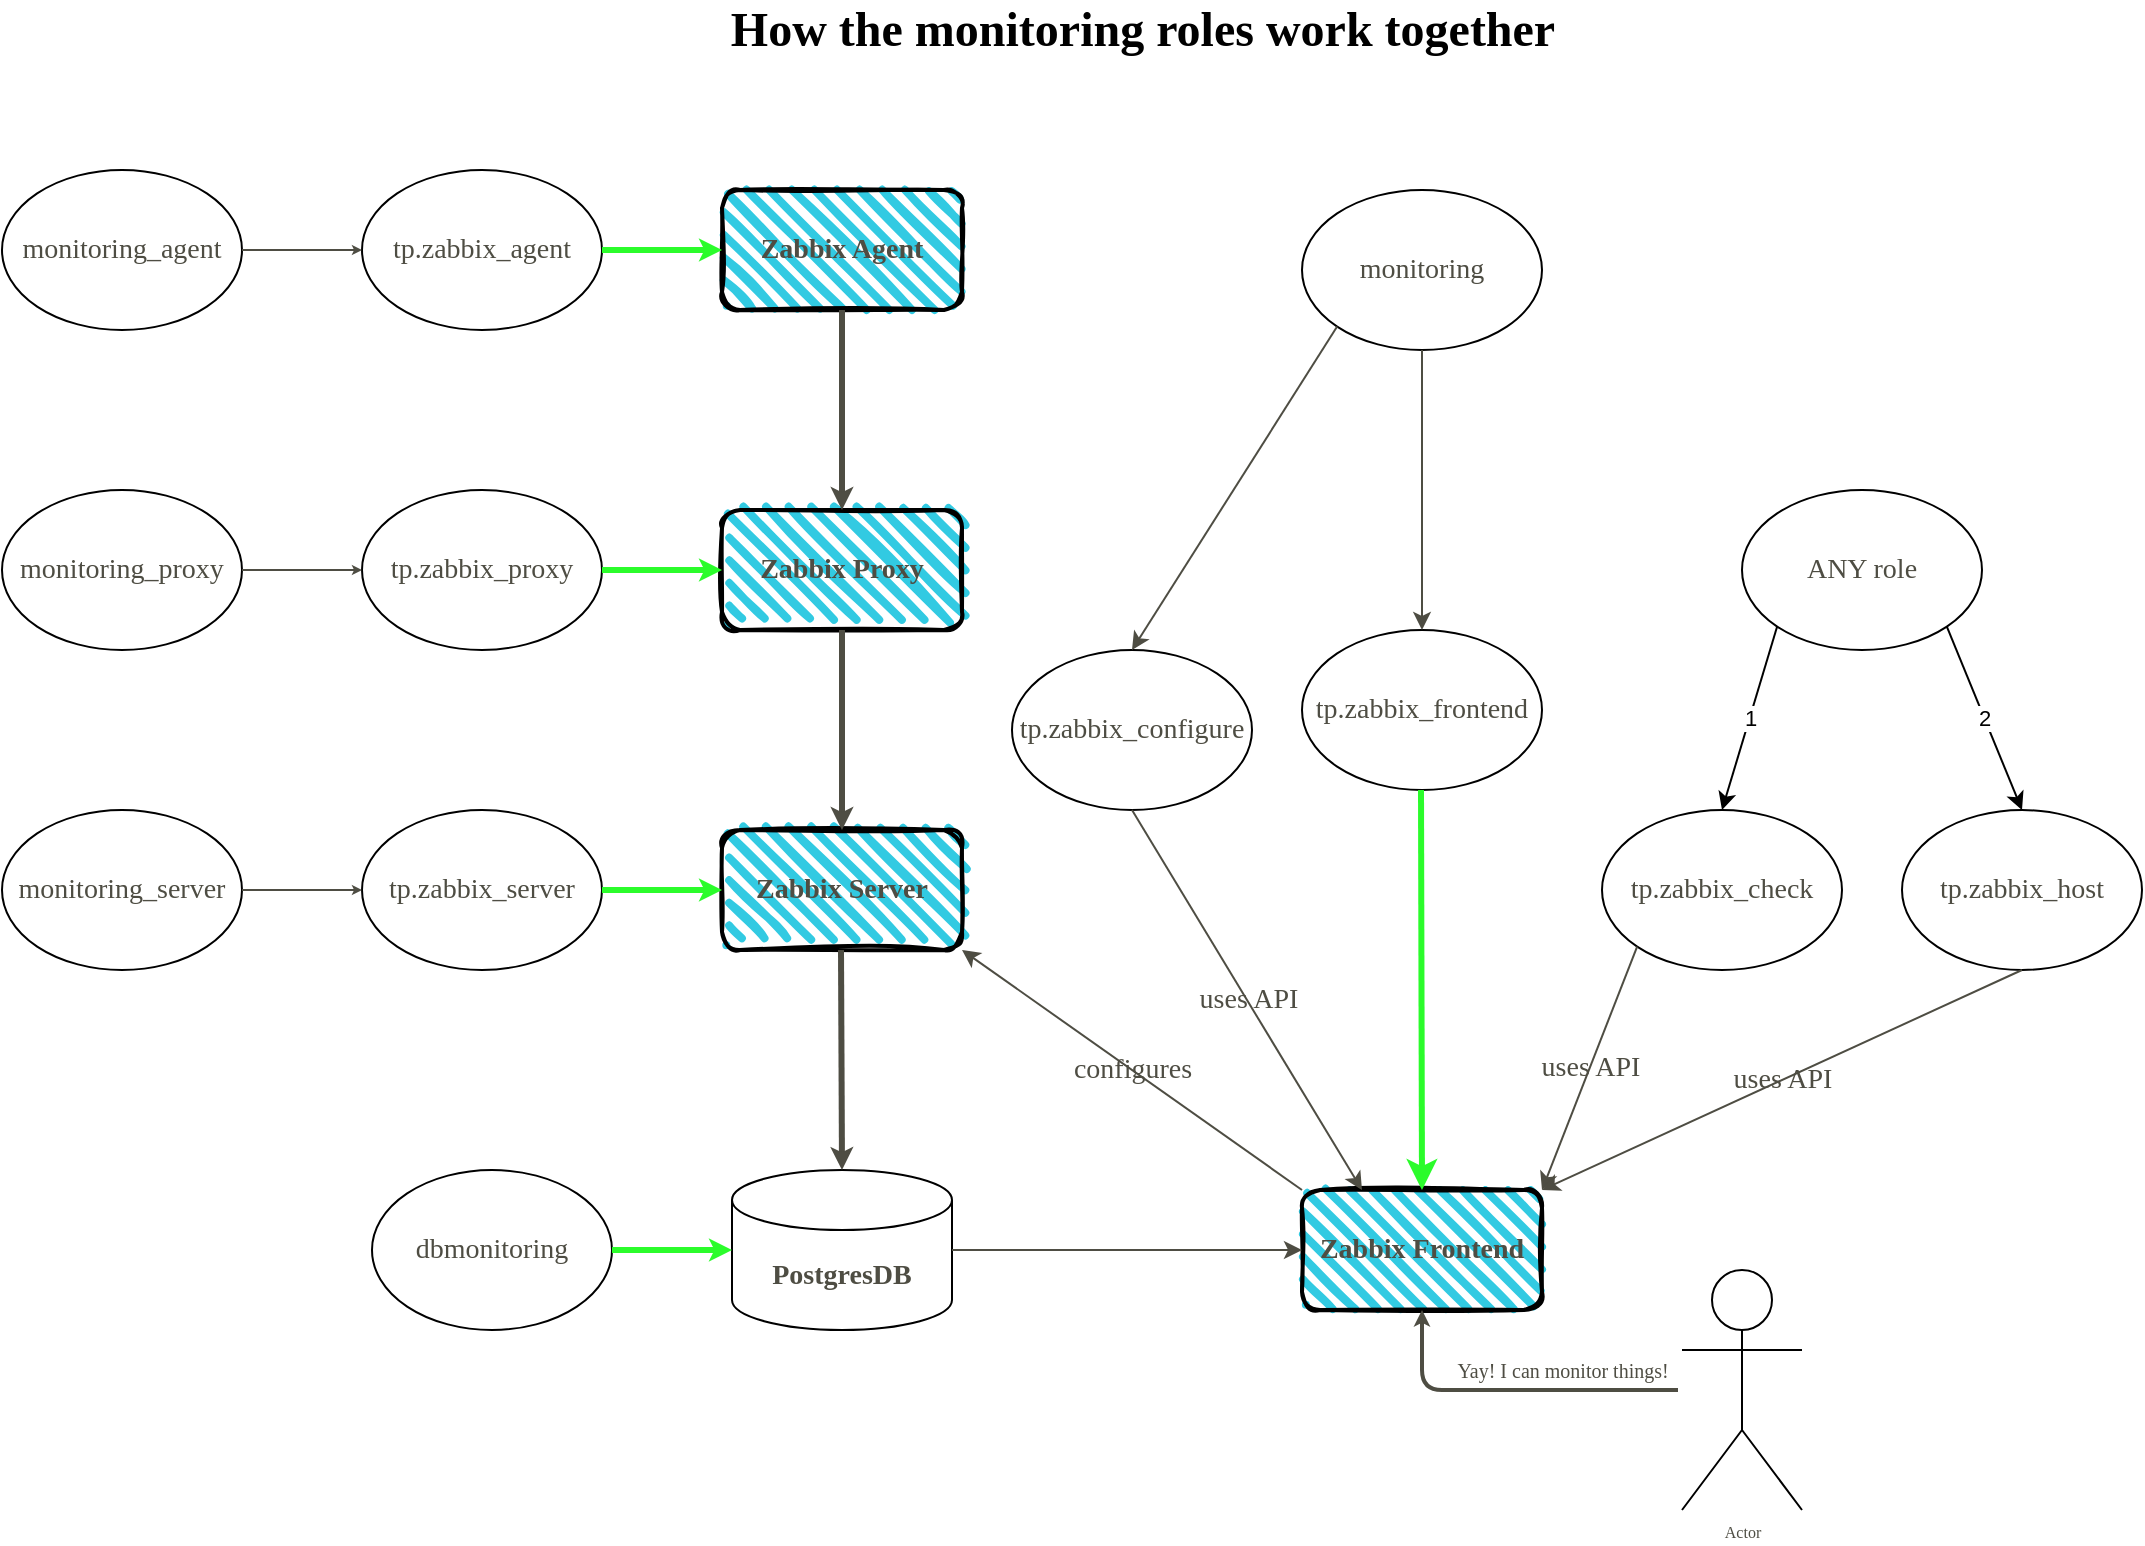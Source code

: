 <mxfile version="20.6.2" type="device"><diagram id="yYqeJEkYLHaIFcyiUxDN" name="Seite-1"><mxGraphModel dx="1422" dy="868" grid="1" gridSize="10" guides="1" tooltips="1" connect="1" arrows="1" fold="1" page="1" pageScale="1" pageWidth="1169" pageHeight="827" math="0" shadow="0"><root><mxCell id="0"/><mxCell id="1" parent="0"/><mxCell id="l1eBcKPh54AjPHMuR425-1" value="&lt;font style=&quot;font-size: 14px&quot;&gt;&lt;b&gt;PostgresDB&lt;/b&gt;&lt;/font&gt;" style="shape=cylinder3;whiteSpace=wrap;html=1;boundedLbl=1;backgroundOutline=1;size=15;fontFamily=Calibri;fontSize=8;fontColor=#4E4D43;fillColor=none;align=center;" parent="1" vertex="1"><mxGeometry x="445" y="620" width="110" height="80" as="geometry"/></mxCell><mxCell id="l1eBcKPh54AjPHMuR425-2" value="&lt;b&gt;&lt;font style=&quot;font-size: 14px&quot;&gt;Zabbix Server&lt;/font&gt;&lt;/b&gt;" style="rounded=1;whiteSpace=wrap;html=1;strokeWidth=2;fillWeight=4;hachureGap=8;hachureAngle=45;sketch=1;fontFamily=Calibri;fontSize=8;fontColor=#4E4D43;fillColor=#32CAE2;" parent="1" vertex="1"><mxGeometry x="440" y="450" width="120" height="60" as="geometry"/></mxCell><mxCell id="l1eBcKPh54AjPHMuR425-3" value="&lt;b&gt;&lt;font style=&quot;font-size: 14px&quot;&gt;Zabbix Proxy&lt;/font&gt;&lt;/b&gt;" style="rounded=1;whiteSpace=wrap;html=1;strokeWidth=2;fillWeight=4;hachureGap=8;hachureAngle=45;sketch=1;fontFamily=Calibri;fontSize=8;fontColor=#4E4D43;fillColor=#32CAE2;glass=0;shadow=0;" parent="1" vertex="1"><mxGeometry x="440" y="290" width="120" height="60" as="geometry"/></mxCell><mxCell id="l1eBcKPh54AjPHMuR425-4" value="&lt;b&gt;&lt;font style=&quot;font-size: 14px&quot;&gt;Zabbix Frontend&lt;br&gt;&lt;/font&gt;&lt;/b&gt;" style="rounded=1;whiteSpace=wrap;html=1;strokeWidth=2;fillWeight=4;hachureGap=8;hachureAngle=45;sketch=1;fontFamily=Calibri;fontSize=8;fontColor=#4E4D43;fillColor=#32CAE2;align=center;" parent="1" vertex="1"><mxGeometry x="730" y="630" width="120" height="60" as="geometry"/></mxCell><mxCell id="l1eBcKPh54AjPHMuR425-5" value="&lt;b&gt;&lt;font style=&quot;font-size: 14px&quot;&gt;Zabbix Agent&lt;/font&gt;&lt;/b&gt;" style="rounded=1;whiteSpace=wrap;html=1;strokeWidth=2;fillWeight=4;hachureGap=8;hachureAngle=45;sketch=1;fontFamily=Calibri;fontSize=8;fontColor=#4E4D43;fillColor=#32CAE2;" parent="1" vertex="1"><mxGeometry x="440" y="130" width="120" height="60" as="geometry"/></mxCell><mxCell id="l1eBcKPh54AjPHMuR425-6" value="" style="endArrow=classic;html=1;labelBackgroundColor=none;fontFamily=Calibri;fontSize=8;fontColor=#4E4D43;endSize=2;sourcePerimeterSpacing=2;targetPerimeterSpacing=2;strokeColor=#4E4D43;strokeWidth=3;entryX=0.5;entryY=0;entryDx=0;entryDy=0;exitX=0.5;exitY=1;exitDx=0;exitDy=0;endFill=1;" parent="1" source="l1eBcKPh54AjPHMuR425-5" target="l1eBcKPh54AjPHMuR425-3" edge="1"><mxGeometry width="50" height="50" relative="1" as="geometry"><mxPoint x="480" y="380" as="sourcePoint"/><mxPoint x="530" y="330" as="targetPoint"/></mxGeometry></mxCell><mxCell id="l1eBcKPh54AjPHMuR425-7" value="" style="endArrow=classic;html=1;labelBackgroundColor=none;fontFamily=Calibri;fontSize=8;fontColor=#4E4D43;endSize=2;sourcePerimeterSpacing=2;targetPerimeterSpacing=2;strokeColor=#4E4D43;strokeWidth=3;entryX=0.5;entryY=0;entryDx=0;entryDy=0;exitX=0.5;exitY=1;exitDx=0;exitDy=0;" parent="1" source="l1eBcKPh54AjPHMuR425-3" target="l1eBcKPh54AjPHMuR425-2" edge="1"><mxGeometry width="50" height="50" relative="1" as="geometry"><mxPoint x="480" y="380" as="sourcePoint"/><mxPoint x="530" y="330" as="targetPoint"/></mxGeometry></mxCell><mxCell id="l1eBcKPh54AjPHMuR425-9" value="" style="endArrow=none;html=1;labelBackgroundColor=none;fontFamily=Calibri;fontSize=8;fontColor=#4E4D43;endSize=2;sourcePerimeterSpacing=2;targetPerimeterSpacing=2;strokeColor=#4E4D43;strokeWidth=1;entryX=1;entryY=0.5;entryDx=0;entryDy=0;entryPerimeter=0;exitX=0;exitY=0.5;exitDx=0;exitDy=0;startArrow=classic;startFill=1;endFill=0;" parent="1" source="l1eBcKPh54AjPHMuR425-4" target="l1eBcKPh54AjPHMuR425-1" edge="1"><mxGeometry width="50" height="50" relative="1" as="geometry"><mxPoint x="510" y="520" as="sourcePoint"/><mxPoint x="510" y="630" as="targetPoint"/></mxGeometry></mxCell><mxCell id="l1eBcKPh54AjPHMuR425-10" value="&lt;font style=&quot;font-size: 14px&quot;&gt;tp.zabbix_agent&lt;/font&gt;" style="ellipse;whiteSpace=wrap;html=1;fontFamily=Calibri;fontSize=8;fontColor=#4E4D43;fillColor=none;" parent="1" vertex="1"><mxGeometry x="260" y="120" width="120" height="80" as="geometry"/></mxCell><mxCell id="l1eBcKPh54AjPHMuR425-11" value="&lt;font style=&quot;font-size: 14px&quot;&gt;monitoring_agent&lt;/font&gt;" style="ellipse;whiteSpace=wrap;html=1;fontFamily=Calibri;fontSize=8;fontColor=#4E4D43;fillColor=none;" parent="1" vertex="1"><mxGeometry x="80" y="120" width="120" height="80" as="geometry"/></mxCell><mxCell id="l1eBcKPh54AjPHMuR425-14" value="" style="endArrow=classic;html=1;labelBackgroundColor=none;fontFamily=Calibri;fontSize=8;fontColor=#4E4D43;endSize=2;sourcePerimeterSpacing=2;targetPerimeterSpacing=2;strokeColor=#4E4D43;strokeWidth=1;exitX=1;exitY=0.5;exitDx=0;exitDy=0;" parent="1" source="l1eBcKPh54AjPHMuR425-11" edge="1"><mxGeometry width="50" height="50" relative="1" as="geometry"><mxPoint x="30" y="170" as="sourcePoint"/><mxPoint x="260" y="160" as="targetPoint"/></mxGeometry></mxCell><mxCell id="l1eBcKPh54AjPHMuR425-15" value="" style="endArrow=classic;html=1;labelBackgroundColor=none;fontFamily=Calibri;fontSize=8;fontColor=#4E4D43;endSize=2;sourcePerimeterSpacing=2;targetPerimeterSpacing=2;strokeWidth=3;exitX=1;exitY=0.5;exitDx=0;exitDy=0;entryX=0;entryY=0.5;entryDx=0;entryDy=0;strokeColor=#2BFC2B;" parent="1" source="l1eBcKPh54AjPHMuR425-10" target="l1eBcKPh54AjPHMuR425-5" edge="1"><mxGeometry width="50" height="50" relative="1" as="geometry"><mxPoint x="40" y="180" as="sourcePoint"/><mxPoint x="100" y="180" as="targetPoint"/></mxGeometry></mxCell><mxCell id="l1eBcKPh54AjPHMuR425-16" value="&lt;span style=&quot;font-size: 14px&quot;&gt;monitoring&lt;/span&gt;" style="ellipse;whiteSpace=wrap;html=1;fontFamily=Calibri;fontSize=8;fontColor=#4E4D43;fillColor=none;" parent="1" vertex="1"><mxGeometry x="730" y="130" width="120" height="80" as="geometry"/></mxCell><mxCell id="l1eBcKPh54AjPHMuR425-17" value="&lt;span style=&quot;font-size: 14px&quot;&gt;tp.zabbix_frontend&lt;/span&gt;" style="ellipse;whiteSpace=wrap;html=1;fontFamily=Calibri;fontSize=8;fontColor=#4E4D43;fillColor=none;" parent="1" vertex="1"><mxGeometry x="730" y="350" width="120" height="80" as="geometry"/></mxCell><mxCell id="l1eBcKPh54AjPHMuR425-18" value="&lt;span style=&quot;font-size: 14px&quot;&gt;tp.zabbix_configure&lt;/span&gt;" style="ellipse;whiteSpace=wrap;html=1;fontFamily=Calibri;fontSize=8;fontColor=#4E4D43;fillColor=none;" parent="1" vertex="1"><mxGeometry x="585" y="360" width="120" height="80" as="geometry"/></mxCell><mxCell id="l1eBcKPh54AjPHMuR425-22" value="" style="endArrow=none;html=1;labelBackgroundColor=none;fontFamily=Calibri;fontSize=8;fontColor=#4E4D43;endSize=2;sourcePerimeterSpacing=2;targetPerimeterSpacing=2;strokeColor=#4E4D43;strokeWidth=1;entryX=0.5;entryY=1;entryDx=0;entryDy=0;exitX=0.5;exitY=0;exitDx=0;exitDy=0;endFill=0;startArrow=classic;startFill=1;" parent="1" source="l1eBcKPh54AjPHMuR425-17" target="l1eBcKPh54AjPHMuR425-16" edge="1"><mxGeometry width="50" height="50" relative="1" as="geometry"><mxPoint x="350" y="420" as="sourcePoint"/><mxPoint x="400" y="370" as="targetPoint"/></mxGeometry></mxCell><mxCell id="l1eBcKPh54AjPHMuR425-23" value="" style="endArrow=none;html=1;labelBackgroundColor=none;fontFamily=Calibri;fontSize=8;fontColor=#4E4D43;endSize=2;sourcePerimeterSpacing=2;targetPerimeterSpacing=2;strokeColor=#4E4D43;strokeWidth=1;entryX=0;entryY=1;entryDx=0;entryDy=0;exitX=0.5;exitY=0;exitDx=0;exitDy=0;endFill=0;startArrow=classic;startFill=1;" parent="1" source="l1eBcKPh54AjPHMuR425-18" target="l1eBcKPh54AjPHMuR425-16" edge="1"><mxGeometry width="50" height="50" relative="1" as="geometry"><mxPoint x="800" y="360" as="sourcePoint"/><mxPoint x="800" y="220" as="targetPoint"/></mxGeometry></mxCell><mxCell id="l1eBcKPh54AjPHMuR425-24" value="" style="endArrow=none;html=1;labelBackgroundColor=none;fontFamily=Calibri;fontSize=8;fontColor=#4E4D43;endSize=2;sourcePerimeterSpacing=2;targetPerimeterSpacing=2;strokeWidth=3;entryX=0.5;entryY=1;entryDx=0;entryDy=0;exitX=0.5;exitY=0;exitDx=0;exitDy=0;endFill=0;startArrow=classic;startFill=1;strokeColor=#2BFC2B;" parent="1" source="l1eBcKPh54AjPHMuR425-4" edge="1"><mxGeometry width="50" height="50" relative="1" as="geometry"><mxPoint x="789.5" y="570" as="sourcePoint"/><mxPoint x="789.5" y="430" as="targetPoint"/></mxGeometry></mxCell><mxCell id="l1eBcKPh54AjPHMuR425-30" value="&lt;font style=&quot;font-size: 14px&quot;&gt;tp.zabbix_proxy&lt;/font&gt;" style="ellipse;whiteSpace=wrap;html=1;fontFamily=Calibri;fontSize=8;fontColor=#4E4D43;fillColor=none;" parent="1" vertex="1"><mxGeometry x="260" y="280" width="120" height="80" as="geometry"/></mxCell><mxCell id="l1eBcKPh54AjPHMuR425-31" value="&lt;font style=&quot;font-size: 14px&quot;&gt;monitoring_proxy&lt;/font&gt;" style="ellipse;whiteSpace=wrap;html=1;fontFamily=Calibri;fontSize=8;fontColor=#4E4D43;fillColor=none;" parent="1" vertex="1"><mxGeometry x="80" y="280" width="120" height="80" as="geometry"/></mxCell><mxCell id="l1eBcKPh54AjPHMuR425-32" value="" style="endArrow=classic;html=1;labelBackgroundColor=none;fontFamily=Calibri;fontSize=8;fontColor=#4E4D43;endSize=2;sourcePerimeterSpacing=2;targetPerimeterSpacing=2;strokeColor=#4E4D43;strokeWidth=1;exitX=1;exitY=0.5;exitDx=0;exitDy=0;" parent="1" source="l1eBcKPh54AjPHMuR425-31" edge="1"><mxGeometry width="50" height="50" relative="1" as="geometry"><mxPoint x="30" y="330" as="sourcePoint"/><mxPoint x="260" y="320" as="targetPoint"/></mxGeometry></mxCell><mxCell id="l1eBcKPh54AjPHMuR425-33" value="" style="endArrow=classic;html=1;labelBackgroundColor=none;fontFamily=Calibri;fontSize=8;fontColor=#4E4D43;endSize=2;sourcePerimeterSpacing=2;targetPerimeterSpacing=2;strokeWidth=3;exitX=1;exitY=0.5;exitDx=0;exitDy=0;entryX=0;entryY=0.5;entryDx=0;entryDy=0;strokeColor=#2BFC2B;" parent="1" source="l1eBcKPh54AjPHMuR425-30" edge="1"><mxGeometry width="50" height="50" relative="1" as="geometry"><mxPoint x="40" y="340" as="sourcePoint"/><mxPoint x="440" y="320" as="targetPoint"/></mxGeometry></mxCell><mxCell id="l1eBcKPh54AjPHMuR425-36" value="&lt;font style=&quot;font-size: 14px&quot;&gt;dbmonitoring&lt;/font&gt;" style="ellipse;whiteSpace=wrap;html=1;fontFamily=Calibri;fontSize=8;fontColor=#4E4D43;fillColor=none;" parent="1" vertex="1"><mxGeometry x="265" y="620" width="120" height="80" as="geometry"/></mxCell><mxCell id="l1eBcKPh54AjPHMuR425-37" value="" style="endArrow=classic;html=1;labelBackgroundColor=none;fontFamily=Calibri;fontSize=8;fontColor=#4E4D43;endSize=2;sourcePerimeterSpacing=2;targetPerimeterSpacing=2;strokeWidth=3;exitX=1;exitY=0.5;exitDx=0;exitDy=0;entryX=0;entryY=0.5;entryDx=0;entryDy=0;strokeColor=#2BFC2B;" parent="1" source="l1eBcKPh54AjPHMuR425-36" edge="1"><mxGeometry width="50" height="50" relative="1" as="geometry"><mxPoint x="45" y="680" as="sourcePoint"/><mxPoint x="445" y="660" as="targetPoint"/></mxGeometry></mxCell><mxCell id="l1eBcKPh54AjPHMuR425-49" value="&lt;font style=&quot;font-size: 14px&quot;&gt;tp.zabbix_server&lt;/font&gt;" style="ellipse;whiteSpace=wrap;html=1;fontFamily=Calibri;fontSize=8;fontColor=#4E4D43;fillColor=none;" parent="1" vertex="1"><mxGeometry x="260" y="440" width="120" height="80" as="geometry"/></mxCell><mxCell id="l1eBcKPh54AjPHMuR425-50" value="&lt;font style=&quot;font-size: 14px&quot;&gt;monitoring_server&lt;/font&gt;" style="ellipse;whiteSpace=wrap;html=1;fontFamily=Calibri;fontSize=8;fontColor=#4E4D43;fillColor=none;" parent="1" vertex="1"><mxGeometry x="80" y="440" width="120" height="80" as="geometry"/></mxCell><mxCell id="l1eBcKPh54AjPHMuR425-51" value="" style="endArrow=classic;html=1;labelBackgroundColor=none;fontFamily=Calibri;fontSize=8;fontColor=#4E4D43;endSize=2;sourcePerimeterSpacing=2;targetPerimeterSpacing=2;strokeColor=#4E4D43;strokeWidth=1;exitX=1;exitY=0.5;exitDx=0;exitDy=0;" parent="1" source="l1eBcKPh54AjPHMuR425-50" edge="1"><mxGeometry width="50" height="50" relative="1" as="geometry"><mxPoint x="30" y="490" as="sourcePoint"/><mxPoint x="260" y="480" as="targetPoint"/></mxGeometry></mxCell><mxCell id="l1eBcKPh54AjPHMuR425-52" value="" style="endArrow=classic;html=1;labelBackgroundColor=none;fontFamily=Calibri;fontSize=8;fontColor=#4E4D43;endSize=2;sourcePerimeterSpacing=2;targetPerimeterSpacing=2;strokeWidth=3;exitX=1;exitY=0.5;exitDx=0;exitDy=0;entryX=0;entryY=0.5;entryDx=0;entryDy=0;strokeColor=#2BFC2B;" parent="1" source="l1eBcKPh54AjPHMuR425-49" edge="1"><mxGeometry width="50" height="50" relative="1" as="geometry"><mxPoint x="40" y="500" as="sourcePoint"/><mxPoint x="440" y="480" as="targetPoint"/></mxGeometry></mxCell><mxCell id="l1eBcKPh54AjPHMuR425-60" value="&lt;font style=&quot;font-size: 14px&quot;&gt;uses API&lt;/font&gt;" style="endArrow=none;html=1;labelBackgroundColor=none;fontFamily=Calibri;fontSize=8;fontColor=#4E4D43;endSize=2;sourcePerimeterSpacing=2;targetPerimeterSpacing=2;strokeColor=#4E4D43;strokeWidth=1;exitX=0.25;exitY=0;exitDx=0;exitDy=0;endFill=0;startArrow=classic;startFill=1;rounded=0;entryX=0.5;entryY=1;entryDx=0;entryDy=0;" parent="1" source="l1eBcKPh54AjPHMuR425-4" edge="1" target="l1eBcKPh54AjPHMuR425-18"><mxGeometry width="50" height="50" relative="1" as="geometry"><mxPoint x="800" y="360" as="sourcePoint"/><mxPoint x="930" y="430" as="targetPoint"/></mxGeometry></mxCell><mxCell id="l1eBcKPh54AjPHMuR425-61" value="&lt;font style=&quot;font-size: 14px&quot;&gt;configures&lt;/font&gt;" style="endArrow=none;html=1;labelBackgroundColor=none;fontFamily=Calibri;fontSize=8;fontColor=#4E4D43;endSize=2;sourcePerimeterSpacing=2;targetPerimeterSpacing=2;strokeColor=#4E4D43;strokeWidth=1;exitX=1;exitY=1;exitDx=0;exitDy=0;endFill=0;startArrow=classic;startFill=1;entryX=0;entryY=0;entryDx=0;entryDy=0;" parent="1" source="l1eBcKPh54AjPHMuR425-2" target="l1eBcKPh54AjPHMuR425-4" edge="1"><mxGeometry width="50" height="50" relative="1" as="geometry"><mxPoint x="830" y="640" as="sourcePoint"/><mxPoint x="940" y="440" as="targetPoint"/></mxGeometry></mxCell><mxCell id="l1eBcKPh54AjPHMuR425-62" value="" style="endArrow=classic;html=1;labelBackgroundColor=none;fontFamily=Calibri;fontSize=8;fontColor=#4E4D43;endSize=2;sourcePerimeterSpacing=2;targetPerimeterSpacing=2;strokeColor=#4E4D43;strokeWidth=3;entryX=0.5;entryY=0;entryDx=0;entryDy=0;exitX=0.5;exitY=1;exitDx=0;exitDy=0;entryPerimeter=0;" parent="1" target="l1eBcKPh54AjPHMuR425-1" edge="1"><mxGeometry width="50" height="50" relative="1" as="geometry"><mxPoint x="499.5" y="510" as="sourcePoint"/><mxPoint x="499.5" y="610" as="targetPoint"/></mxGeometry></mxCell><mxCell id="l1eBcKPh54AjPHMuR425-63" value="&lt;font size=&quot;1&quot; color=&quot;#000000&quot;&gt;&lt;b style=&quot;font-size: 24px&quot;&gt;How the monitoring roles work together&lt;/b&gt;&lt;/font&gt;" style="text;html=1;resizable=0;autosize=1;align=center;verticalAlign=middle;points=[];fillColor=none;strokeColor=none;rounded=0;fontFamily=Calibri;fontSize=8;fontColor=#4E4D43;" parent="1" vertex="1"><mxGeometry x="435" y="40" width="430" height="20" as="geometry"/></mxCell><mxCell id="l1eBcKPh54AjPHMuR425-64" value="Actor" style="shape=umlActor;verticalLabelPosition=bottom;verticalAlign=top;html=1;outlineConnect=0;fontFamily=Calibri;fontSize=8;fontColor=#4E4D43;fillColor=none;" parent="1" vertex="1"><mxGeometry x="920" y="670" width="60" height="120" as="geometry"/></mxCell><mxCell id="l1eBcKPh54AjPHMuR425-66" value="" style="endArrow=classic;html=1;labelBackgroundColor=none;fontFamily=Calibri;fontSize=8;fontColor=#4E4D43;endSize=2;sourcePerimeterSpacing=2;targetPerimeterSpacing=2;strokeColor=#4E4D43;strokeWidth=2;entryX=0.5;entryY=1;entryDx=0;entryDy=0;" parent="1" source="l1eBcKPh54AjPHMuR425-64" target="l1eBcKPh54AjPHMuR425-4" edge="1"><mxGeometry width="50" height="50" relative="1" as="geometry"><mxPoint x="910" y="750" as="sourcePoint"/><mxPoint x="930" y="560" as="targetPoint"/><Array as="points"><mxPoint x="790" y="730"/></Array></mxGeometry></mxCell><mxCell id="l1eBcKPh54AjPHMuR425-67" value="&lt;font style=&quot;font-size: 10px&quot;&gt;Yay! I can monitor things!&lt;/font&gt;" style="text;html=1;resizable=0;autosize=1;align=center;verticalAlign=middle;points=[];fillColor=none;strokeColor=none;rounded=0;fontFamily=Calibri;fontSize=8;fontColor=#4E4D43;" parent="1" vertex="1"><mxGeometry x="800" y="710" width="120" height="20" as="geometry"/></mxCell><mxCell id="WR2WMrdIUJ2AwIpH5zak-6" value="2" style="edgeStyle=none;rounded=0;orthogonalLoop=1;jettySize=auto;html=1;exitX=1;exitY=1;exitDx=0;exitDy=0;entryX=0.5;entryY=0;entryDx=0;entryDy=0;" edge="1" parent="1" source="WR2WMrdIUJ2AwIpH5zak-1" target="WR2WMrdIUJ2AwIpH5zak-3"><mxGeometry relative="1" as="geometry"/></mxCell><mxCell id="WR2WMrdIUJ2AwIpH5zak-10" value="1" style="edgeStyle=none;rounded=0;orthogonalLoop=1;jettySize=auto;html=1;exitX=0;exitY=1;exitDx=0;exitDy=0;entryX=0.5;entryY=0;entryDx=0;entryDy=0;" edge="1" parent="1" source="WR2WMrdIUJ2AwIpH5zak-1" target="WR2WMrdIUJ2AwIpH5zak-2"><mxGeometry relative="1" as="geometry"/></mxCell><mxCell id="WR2WMrdIUJ2AwIpH5zak-1" value="&lt;span style=&quot;font-size: 14px;&quot;&gt;ANY role&lt;br&gt;&lt;/span&gt;" style="ellipse;whiteSpace=wrap;html=1;fontFamily=Calibri;fontSize=8;fontColor=#4E4D43;fillColor=none;" vertex="1" parent="1"><mxGeometry x="950" y="280" width="120" height="80" as="geometry"/></mxCell><mxCell id="WR2WMrdIUJ2AwIpH5zak-2" value="&lt;span style=&quot;font-size: 14px;&quot;&gt;tp.zabbix_check&lt;br&gt;&lt;/span&gt;" style="ellipse;whiteSpace=wrap;html=1;fontFamily=Calibri;fontSize=8;fontColor=#4E4D43;fillColor=none;" vertex="1" parent="1"><mxGeometry x="880" y="440" width="120" height="80" as="geometry"/></mxCell><mxCell id="WR2WMrdIUJ2AwIpH5zak-3" value="&lt;span style=&quot;font-size: 14px;&quot;&gt;tp.zabbix_host&lt;br&gt;&lt;/span&gt;" style="ellipse;whiteSpace=wrap;html=1;fontFamily=Calibri;fontSize=8;fontColor=#4E4D43;fillColor=none;" vertex="1" parent="1"><mxGeometry x="1030" y="440" width="120" height="80" as="geometry"/></mxCell><mxCell id="WR2WMrdIUJ2AwIpH5zak-7" value="&lt;font style=&quot;font-size: 14px&quot;&gt;uses API&lt;/font&gt;" style="endArrow=none;html=1;labelBackgroundColor=none;fontFamily=Calibri;fontSize=8;fontColor=#4E4D43;endSize=2;sourcePerimeterSpacing=2;targetPerimeterSpacing=2;strokeColor=#4E4D43;strokeWidth=1;exitX=1;exitY=0;exitDx=0;exitDy=0;endFill=0;startArrow=classic;startFill=1;entryX=0;entryY=1;entryDx=0;entryDy=0;" edge="1" parent="1" source="l1eBcKPh54AjPHMuR425-4" target="WR2WMrdIUJ2AwIpH5zak-2"><mxGeometry width="50" height="50" relative="1" as="geometry"><mxPoint x="830" y="640" as="sourcePoint"/><mxPoint x="940" y="440" as="targetPoint"/></mxGeometry></mxCell><mxCell id="WR2WMrdIUJ2AwIpH5zak-8" value="&lt;font style=&quot;font-size: 14px&quot;&gt;uses API&lt;/font&gt;" style="endArrow=none;html=1;labelBackgroundColor=none;fontFamily=Calibri;fontSize=8;fontColor=#4E4D43;endSize=2;sourcePerimeterSpacing=2;targetPerimeterSpacing=2;strokeColor=#4E4D43;strokeWidth=1;endFill=0;startArrow=classic;startFill=1;entryX=0.5;entryY=1;entryDx=0;entryDy=0;" edge="1" parent="1" target="WR2WMrdIUJ2AwIpH5zak-3"><mxGeometry width="50" height="50" relative="1" as="geometry"><mxPoint x="850" y="630" as="sourcePoint"/><mxPoint x="1090" y="454" as="targetPoint"/></mxGeometry></mxCell></root></mxGraphModel></diagram></mxfile>